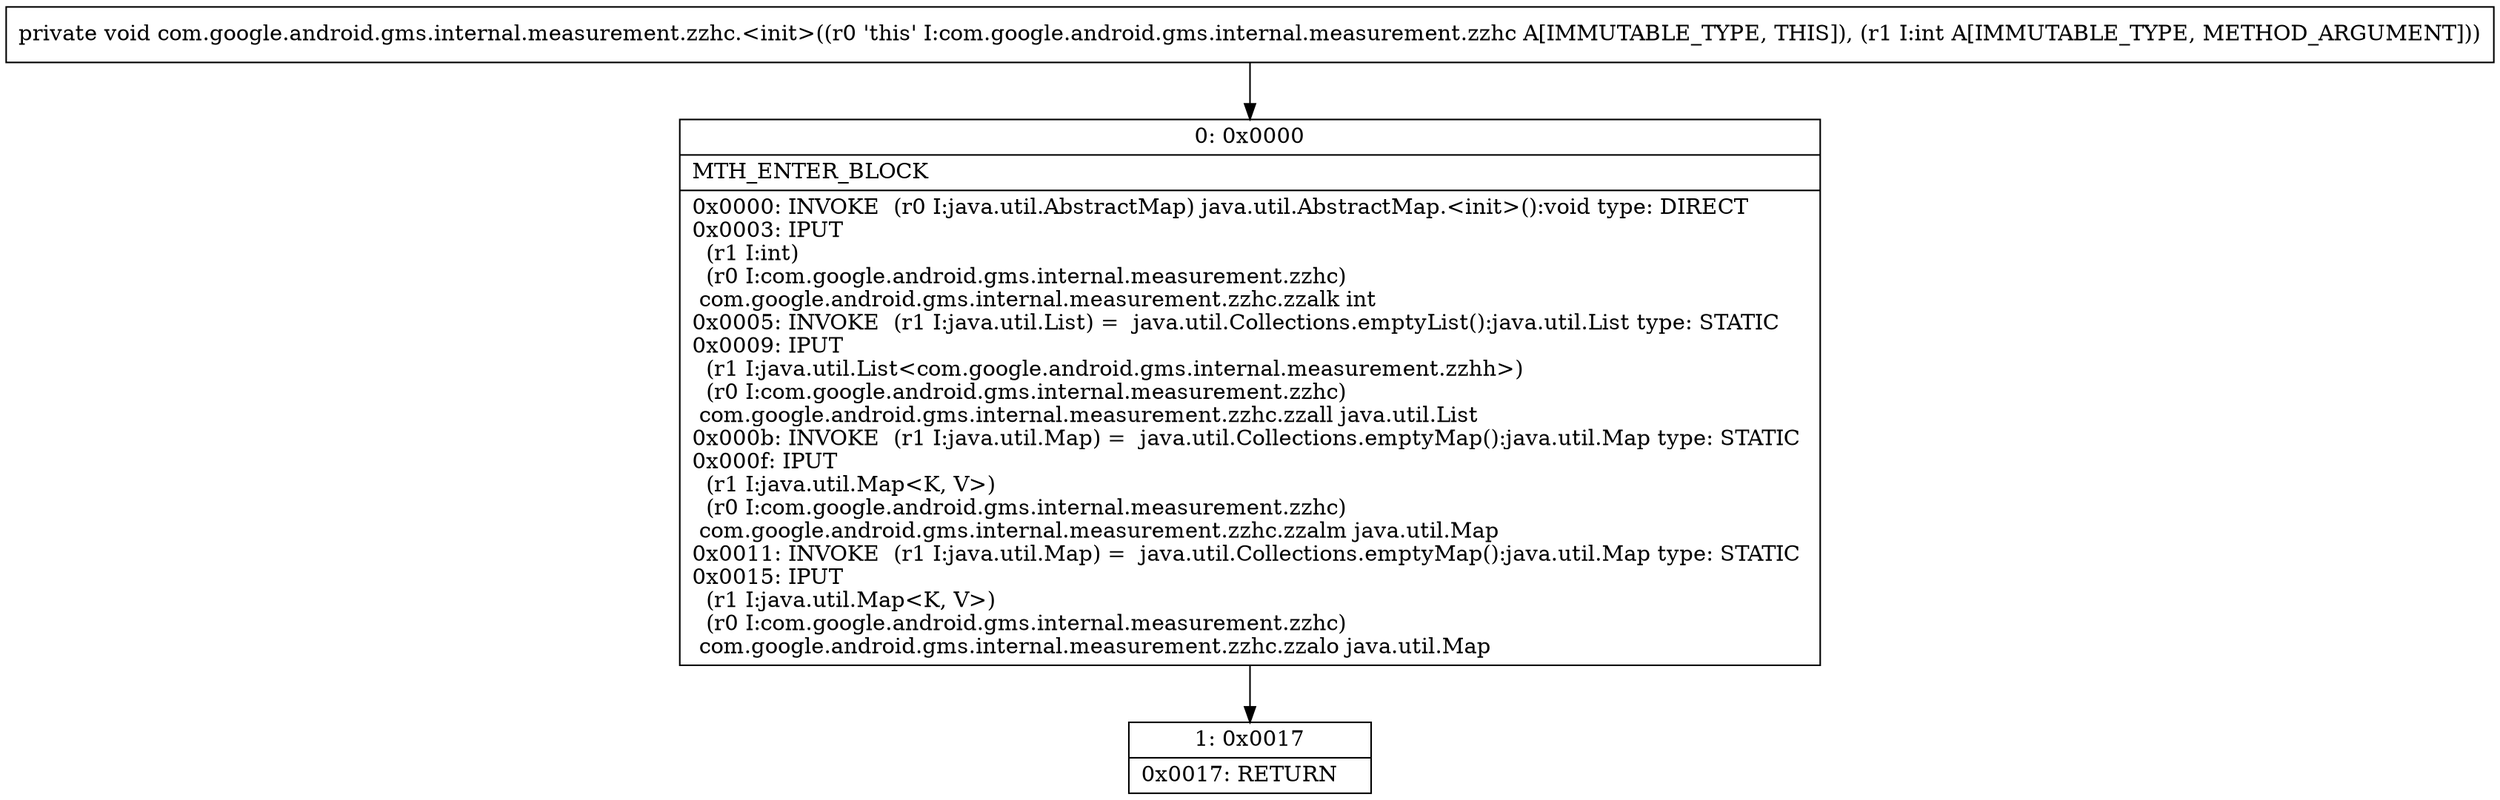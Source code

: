 digraph "CFG forcom.google.android.gms.internal.measurement.zzhc.\<init\>(I)V" {
Node_0 [shape=record,label="{0\:\ 0x0000|MTH_ENTER_BLOCK\l|0x0000: INVOKE  (r0 I:java.util.AbstractMap) java.util.AbstractMap.\<init\>():void type: DIRECT \l0x0003: IPUT  \l  (r1 I:int)\l  (r0 I:com.google.android.gms.internal.measurement.zzhc)\l com.google.android.gms.internal.measurement.zzhc.zzalk int \l0x0005: INVOKE  (r1 I:java.util.List) =  java.util.Collections.emptyList():java.util.List type: STATIC \l0x0009: IPUT  \l  (r1 I:java.util.List\<com.google.android.gms.internal.measurement.zzhh\>)\l  (r0 I:com.google.android.gms.internal.measurement.zzhc)\l com.google.android.gms.internal.measurement.zzhc.zzall java.util.List \l0x000b: INVOKE  (r1 I:java.util.Map) =  java.util.Collections.emptyMap():java.util.Map type: STATIC \l0x000f: IPUT  \l  (r1 I:java.util.Map\<K, V\>)\l  (r0 I:com.google.android.gms.internal.measurement.zzhc)\l com.google.android.gms.internal.measurement.zzhc.zzalm java.util.Map \l0x0011: INVOKE  (r1 I:java.util.Map) =  java.util.Collections.emptyMap():java.util.Map type: STATIC \l0x0015: IPUT  \l  (r1 I:java.util.Map\<K, V\>)\l  (r0 I:com.google.android.gms.internal.measurement.zzhc)\l com.google.android.gms.internal.measurement.zzhc.zzalo java.util.Map \l}"];
Node_1 [shape=record,label="{1\:\ 0x0017|0x0017: RETURN   \l}"];
MethodNode[shape=record,label="{private void com.google.android.gms.internal.measurement.zzhc.\<init\>((r0 'this' I:com.google.android.gms.internal.measurement.zzhc A[IMMUTABLE_TYPE, THIS]), (r1 I:int A[IMMUTABLE_TYPE, METHOD_ARGUMENT])) }"];
MethodNode -> Node_0;
Node_0 -> Node_1;
}

